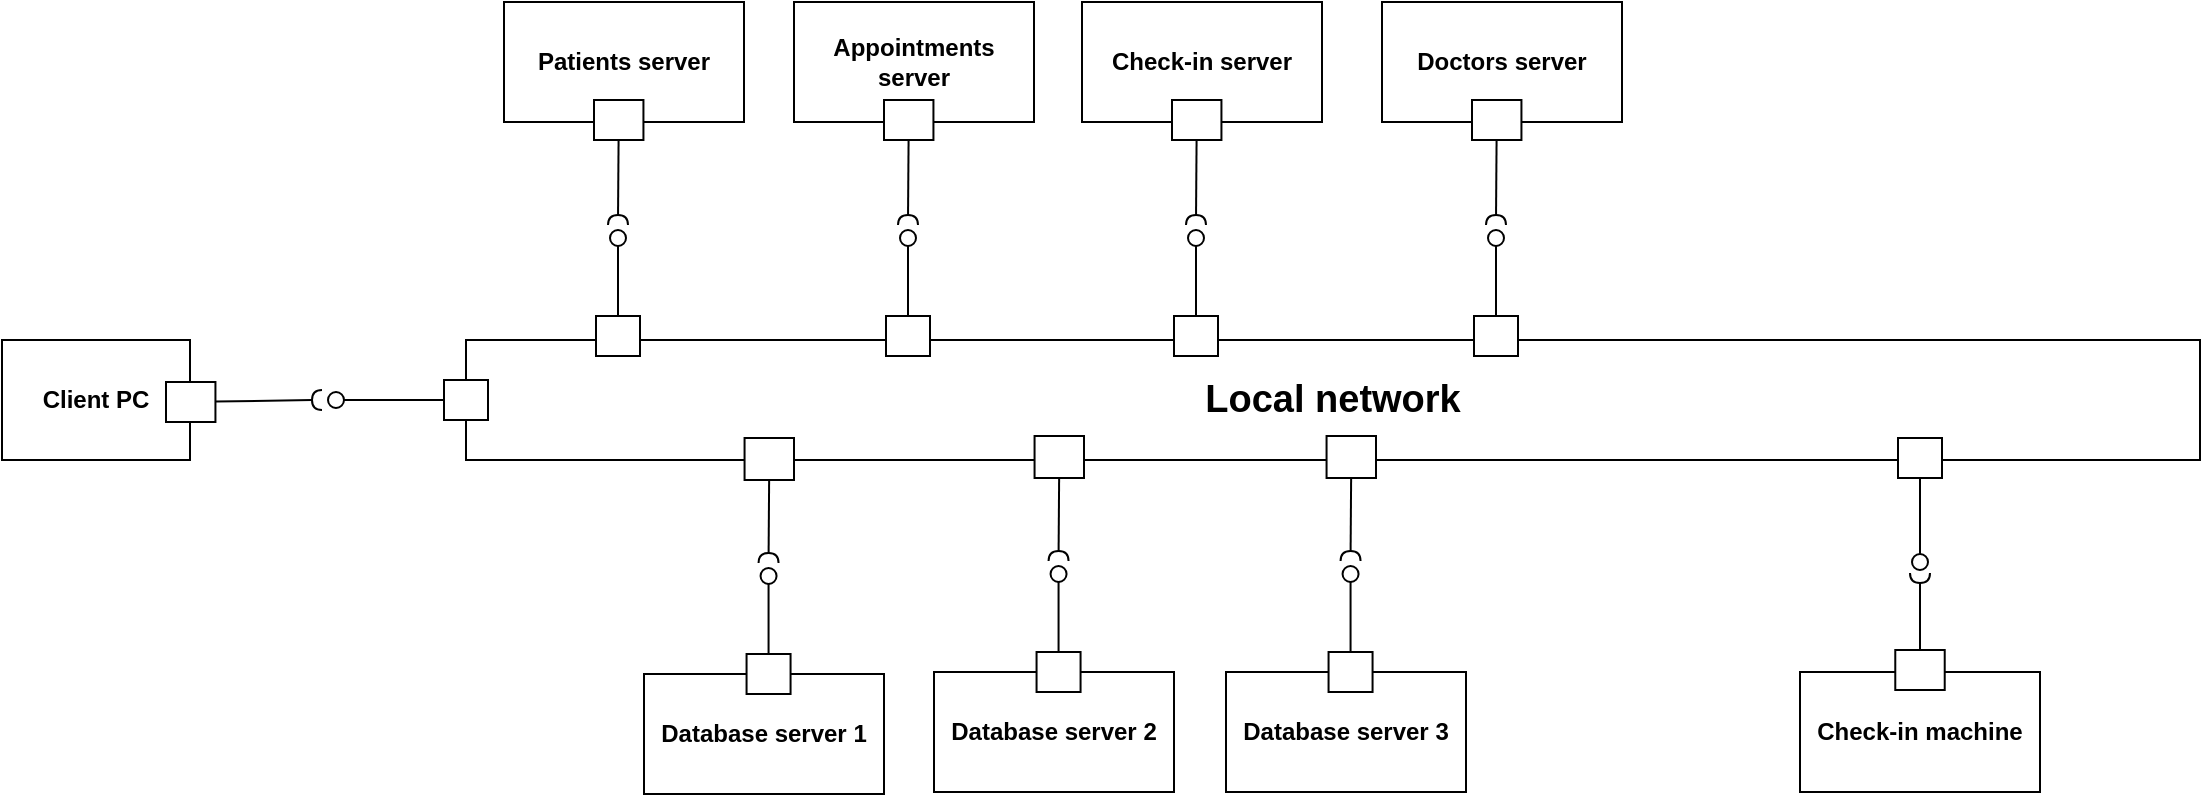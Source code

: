 <mxfile version="24.4.9" type="github">
  <diagram name="Page-1" id="8Iod8fkoqyeIapXZaN_Y">
    <mxGraphModel dx="2173" dy="758" grid="0" gridSize="10" guides="1" tooltips="1" connect="1" arrows="1" fold="1" page="0" pageScale="1" pageWidth="827" pageHeight="1169" math="0" shadow="0">
      <root>
        <mxCell id="0" />
        <mxCell id="1" parent="0" />
        <mxCell id="bfIbjTRq5oWNlbspns5W-1" value="&lt;b&gt;&lt;font style=&quot;font-size: 19px;&quot;&gt;Local network&lt;/font&gt;&lt;/b&gt;" style="rounded=0;whiteSpace=wrap;html=1;" vertex="1" parent="1">
          <mxGeometry x="-189" y="181" width="867" height="60" as="geometry" />
        </mxCell>
        <mxCell id="bfIbjTRq5oWNlbspns5W-7" value="" style="endArrow=none;html=1;rounded=0;align=center;verticalAlign=top;endFill=0;labelBackgroundColor=none;endSize=2;" edge="1" parent="1" source="bfIbjTRq5oWNlbspns5W-10" target="bfIbjTRq5oWNlbspns5W-8">
          <mxGeometry relative="1" as="geometry" />
        </mxCell>
        <mxCell id="bfIbjTRq5oWNlbspns5W-8" value="" style="shape=requiredInterface;html=1;fontSize=11;align=center;fillColor=none;points=[];aspect=fixed;resizable=0;verticalAlign=bottom;labelPosition=center;verticalLabelPosition=top;flipH=1;rotation=90;" vertex="1" parent="1">
          <mxGeometry x="-115.5" y="116" width="5" height="10" as="geometry" />
        </mxCell>
        <mxCell id="bfIbjTRq5oWNlbspns5W-11" value="" style="endArrow=none;html=1;rounded=0;align=center;verticalAlign=top;endFill=0;labelBackgroundColor=none;endSize=2;" edge="1" parent="1" source="bfIbjTRq5oWNlbspns5W-13" target="bfIbjTRq5oWNlbspns5W-12">
          <mxGeometry relative="1" as="geometry">
            <mxPoint x="-123.5" y="142" as="sourcePoint" />
          </mxGeometry>
        </mxCell>
        <mxCell id="bfIbjTRq5oWNlbspns5W-12" value="" style="ellipse;html=1;fontSize=11;align=center;fillColor=none;points=[];aspect=fixed;resizable=0;verticalAlign=bottom;labelPosition=center;verticalLabelPosition=top;flipH=1;" vertex="1" parent="1">
          <mxGeometry x="-117" y="126" width="8" height="8" as="geometry" />
        </mxCell>
        <mxCell id="bfIbjTRq5oWNlbspns5W-13" value="" style="html=1;rounded=0;fillColor=default;" vertex="1" parent="1">
          <mxGeometry x="-124" y="169" width="22" height="20" as="geometry" />
        </mxCell>
        <mxCell id="bfIbjTRq5oWNlbspns5W-14" value="" style="group" vertex="1" connectable="0" parent="1">
          <mxGeometry x="-170" y="12" width="120" height="69" as="geometry" />
        </mxCell>
        <mxCell id="bfIbjTRq5oWNlbspns5W-3" value="&lt;b&gt;Patients server&lt;/b&gt;" style="rounded=0;whiteSpace=wrap;html=1;" vertex="1" parent="bfIbjTRq5oWNlbspns5W-14">
          <mxGeometry width="120" height="60" as="geometry" />
        </mxCell>
        <mxCell id="bfIbjTRq5oWNlbspns5W-10" value="" style="html=1;rounded=0;container=0;" vertex="1" parent="bfIbjTRq5oWNlbspns5W-14">
          <mxGeometry x="45.001" y="49" width="24.719" height="20" as="geometry" />
        </mxCell>
        <mxCell id="bfIbjTRq5oWNlbspns5W-15" value="" style="endArrow=none;html=1;rounded=0;align=center;verticalAlign=top;endFill=0;labelBackgroundColor=none;endSize=2;" edge="1" source="bfIbjTRq5oWNlbspns5W-22" target="bfIbjTRq5oWNlbspns5W-16" parent="1">
          <mxGeometry relative="1" as="geometry" />
        </mxCell>
        <mxCell id="bfIbjTRq5oWNlbspns5W-16" value="" style="shape=requiredInterface;html=1;fontSize=11;align=center;fillColor=none;points=[];aspect=fixed;resizable=0;verticalAlign=bottom;labelPosition=center;verticalLabelPosition=top;flipH=1;rotation=90;" vertex="1" parent="1">
          <mxGeometry x="29.5" y="116" width="5" height="10" as="geometry" />
        </mxCell>
        <mxCell id="bfIbjTRq5oWNlbspns5W-17" value="" style="endArrow=none;html=1;rounded=0;align=center;verticalAlign=top;endFill=0;labelBackgroundColor=none;endSize=2;" edge="1" source="bfIbjTRq5oWNlbspns5W-19" target="bfIbjTRq5oWNlbspns5W-18" parent="1">
          <mxGeometry relative="1" as="geometry">
            <mxPoint x="21.5" y="142" as="sourcePoint" />
          </mxGeometry>
        </mxCell>
        <mxCell id="bfIbjTRq5oWNlbspns5W-18" value="" style="ellipse;html=1;fontSize=11;align=center;fillColor=none;points=[];aspect=fixed;resizable=0;verticalAlign=bottom;labelPosition=center;verticalLabelPosition=top;flipH=1;" vertex="1" parent="1">
          <mxGeometry x="28" y="126" width="8" height="8" as="geometry" />
        </mxCell>
        <mxCell id="bfIbjTRq5oWNlbspns5W-19" value="" style="html=1;rounded=0;fillColor=default;" vertex="1" parent="1">
          <mxGeometry x="21" y="169" width="22" height="20" as="geometry" />
        </mxCell>
        <mxCell id="bfIbjTRq5oWNlbspns5W-20" value="" style="group" vertex="1" connectable="0" parent="1">
          <mxGeometry x="-25" y="12" width="120" height="69" as="geometry" />
        </mxCell>
        <mxCell id="bfIbjTRq5oWNlbspns5W-21" value="&lt;b&gt;Appointments server&lt;/b&gt;" style="rounded=0;whiteSpace=wrap;html=1;" vertex="1" parent="bfIbjTRq5oWNlbspns5W-20">
          <mxGeometry width="120" height="60" as="geometry" />
        </mxCell>
        <mxCell id="bfIbjTRq5oWNlbspns5W-22" value="" style="html=1;rounded=0;container=0;" vertex="1" parent="bfIbjTRq5oWNlbspns5W-20">
          <mxGeometry x="45.001" y="49" width="24.719" height="20" as="geometry" />
        </mxCell>
        <mxCell id="bfIbjTRq5oWNlbspns5W-23" value="" style="endArrow=none;html=1;rounded=0;align=center;verticalAlign=top;endFill=0;labelBackgroundColor=none;endSize=2;" edge="1" source="bfIbjTRq5oWNlbspns5W-30" target="bfIbjTRq5oWNlbspns5W-24" parent="1">
          <mxGeometry relative="1" as="geometry" />
        </mxCell>
        <mxCell id="bfIbjTRq5oWNlbspns5W-24" value="" style="shape=requiredInterface;html=1;fontSize=11;align=center;fillColor=none;points=[];aspect=fixed;resizable=0;verticalAlign=bottom;labelPosition=center;verticalLabelPosition=top;flipH=1;rotation=90;" vertex="1" parent="1">
          <mxGeometry x="173.5" y="116" width="5" height="10" as="geometry" />
        </mxCell>
        <mxCell id="bfIbjTRq5oWNlbspns5W-25" value="" style="endArrow=none;html=1;rounded=0;align=center;verticalAlign=top;endFill=0;labelBackgroundColor=none;endSize=2;" edge="1" source="bfIbjTRq5oWNlbspns5W-27" target="bfIbjTRq5oWNlbspns5W-26" parent="1">
          <mxGeometry relative="1" as="geometry">
            <mxPoint x="165.5" y="142" as="sourcePoint" />
          </mxGeometry>
        </mxCell>
        <mxCell id="bfIbjTRq5oWNlbspns5W-26" value="" style="ellipse;html=1;fontSize=11;align=center;fillColor=none;points=[];aspect=fixed;resizable=0;verticalAlign=bottom;labelPosition=center;verticalLabelPosition=top;flipH=1;" vertex="1" parent="1">
          <mxGeometry x="172" y="126" width="8" height="8" as="geometry" />
        </mxCell>
        <mxCell id="bfIbjTRq5oWNlbspns5W-27" value="" style="html=1;rounded=0;fillColor=default;" vertex="1" parent="1">
          <mxGeometry x="165" y="169" width="22" height="20" as="geometry" />
        </mxCell>
        <mxCell id="bfIbjTRq5oWNlbspns5W-28" value="" style="group" vertex="1" connectable="0" parent="1">
          <mxGeometry x="119" y="12" width="120" height="69" as="geometry" />
        </mxCell>
        <mxCell id="bfIbjTRq5oWNlbspns5W-29" value="&lt;b&gt;Check-in server&lt;/b&gt;" style="rounded=0;whiteSpace=wrap;html=1;" vertex="1" parent="bfIbjTRq5oWNlbspns5W-28">
          <mxGeometry width="120" height="60" as="geometry" />
        </mxCell>
        <mxCell id="bfIbjTRq5oWNlbspns5W-30" value="" style="html=1;rounded=0;container=0;" vertex="1" parent="bfIbjTRq5oWNlbspns5W-28">
          <mxGeometry x="45.001" y="49" width="24.719" height="20" as="geometry" />
        </mxCell>
        <mxCell id="bfIbjTRq5oWNlbspns5W-31" value="" style="endArrow=none;html=1;rounded=0;align=center;verticalAlign=top;endFill=0;labelBackgroundColor=none;endSize=2;" edge="1" source="bfIbjTRq5oWNlbspns5W-38" target="bfIbjTRq5oWNlbspns5W-32" parent="1">
          <mxGeometry relative="1" as="geometry" />
        </mxCell>
        <mxCell id="bfIbjTRq5oWNlbspns5W-32" value="" style="shape=requiredInterface;html=1;fontSize=11;align=center;fillColor=none;points=[];aspect=fixed;resizable=0;verticalAlign=bottom;labelPosition=center;verticalLabelPosition=top;flipH=1;rotation=90;" vertex="1" parent="1">
          <mxGeometry x="323.5" y="116" width="5" height="10" as="geometry" />
        </mxCell>
        <mxCell id="bfIbjTRq5oWNlbspns5W-33" value="" style="endArrow=none;html=1;rounded=0;align=center;verticalAlign=top;endFill=0;labelBackgroundColor=none;endSize=2;" edge="1" source="bfIbjTRq5oWNlbspns5W-35" target="bfIbjTRq5oWNlbspns5W-34" parent="1">
          <mxGeometry relative="1" as="geometry">
            <mxPoint x="315.5" y="142" as="sourcePoint" />
          </mxGeometry>
        </mxCell>
        <mxCell id="bfIbjTRq5oWNlbspns5W-34" value="" style="ellipse;html=1;fontSize=11;align=center;fillColor=none;points=[];aspect=fixed;resizable=0;verticalAlign=bottom;labelPosition=center;verticalLabelPosition=top;flipH=1;" vertex="1" parent="1">
          <mxGeometry x="322" y="126" width="8" height="8" as="geometry" />
        </mxCell>
        <mxCell id="bfIbjTRq5oWNlbspns5W-35" value="" style="html=1;rounded=0;fillColor=default;" vertex="1" parent="1">
          <mxGeometry x="315" y="169" width="22" height="20" as="geometry" />
        </mxCell>
        <mxCell id="bfIbjTRq5oWNlbspns5W-36" value="" style="group" vertex="1" connectable="0" parent="1">
          <mxGeometry x="269" y="12" width="120" height="69" as="geometry" />
        </mxCell>
        <mxCell id="bfIbjTRq5oWNlbspns5W-37" value="&lt;b&gt;Doctors server&lt;/b&gt;" style="rounded=0;whiteSpace=wrap;html=1;" vertex="1" parent="bfIbjTRq5oWNlbspns5W-36">
          <mxGeometry width="120" height="60" as="geometry" />
        </mxCell>
        <mxCell id="bfIbjTRq5oWNlbspns5W-38" value="" style="html=1;rounded=0;container=0;" vertex="1" parent="bfIbjTRq5oWNlbspns5W-36">
          <mxGeometry x="45.001" y="49" width="24.719" height="20" as="geometry" />
        </mxCell>
        <mxCell id="bfIbjTRq5oWNlbspns5W-39" value="" style="endArrow=none;html=1;rounded=0;align=center;verticalAlign=top;endFill=0;labelBackgroundColor=none;endSize=2;" edge="1" source="bfIbjTRq5oWNlbspns5W-46" target="bfIbjTRq5oWNlbspns5W-40" parent="1">
          <mxGeometry relative="1" as="geometry" />
        </mxCell>
        <mxCell id="bfIbjTRq5oWNlbspns5W-40" value="" style="shape=requiredInterface;html=1;fontSize=11;align=center;fillColor=none;points=[];aspect=fixed;resizable=0;verticalAlign=bottom;labelPosition=center;verticalLabelPosition=top;flipH=1;rotation=90;" vertex="1" parent="1">
          <mxGeometry x="-40.22" y="285" width="5" height="10" as="geometry" />
        </mxCell>
        <mxCell id="bfIbjTRq5oWNlbspns5W-41" value="" style="endArrow=none;html=1;rounded=0;align=center;verticalAlign=top;endFill=0;labelBackgroundColor=none;endSize=2;" edge="1" source="bfIbjTRq5oWNlbspns5W-43" target="bfIbjTRq5oWNlbspns5W-42" parent="1">
          <mxGeometry relative="1" as="geometry">
            <mxPoint x="-48.22" y="311" as="sourcePoint" />
          </mxGeometry>
        </mxCell>
        <mxCell id="bfIbjTRq5oWNlbspns5W-42" value="" style="ellipse;html=1;fontSize=11;align=center;fillColor=none;points=[];aspect=fixed;resizable=0;verticalAlign=bottom;labelPosition=center;verticalLabelPosition=top;flipH=1;" vertex="1" parent="1">
          <mxGeometry x="-41.72" y="295" width="8" height="8" as="geometry" />
        </mxCell>
        <mxCell id="bfIbjTRq5oWNlbspns5W-46" value="" style="html=1;rounded=0;container=0;" vertex="1" parent="1">
          <mxGeometry x="-49.72" y="230" width="24.72" height="21" as="geometry" />
        </mxCell>
        <mxCell id="bfIbjTRq5oWNlbspns5W-47" value="" style="group" vertex="1" connectable="0" parent="1">
          <mxGeometry x="-100" y="338" width="120" height="70" as="geometry" />
        </mxCell>
        <mxCell id="bfIbjTRq5oWNlbspns5W-45" value="&lt;b&gt;Database server 1&lt;/b&gt;" style="rounded=0;whiteSpace=wrap;html=1;" vertex="1" parent="bfIbjTRq5oWNlbspns5W-47">
          <mxGeometry y="10" width="120" height="60" as="geometry" />
        </mxCell>
        <mxCell id="bfIbjTRq5oWNlbspns5W-43" value="" style="html=1;rounded=0;fillColor=default;" vertex="1" parent="bfIbjTRq5oWNlbspns5W-47">
          <mxGeometry x="51.28" width="22" height="20" as="geometry" />
        </mxCell>
        <mxCell id="bfIbjTRq5oWNlbspns5W-48" value="" style="endArrow=none;html=1;rounded=0;align=center;verticalAlign=top;endFill=0;labelBackgroundColor=none;endSize=2;" edge="1" source="bfIbjTRq5oWNlbspns5W-52" target="bfIbjTRq5oWNlbspns5W-49" parent="1">
          <mxGeometry relative="1" as="geometry" />
        </mxCell>
        <mxCell id="bfIbjTRq5oWNlbspns5W-49" value="" style="shape=requiredInterface;html=1;fontSize=11;align=center;fillColor=none;points=[];aspect=fixed;resizable=0;verticalAlign=bottom;labelPosition=center;verticalLabelPosition=top;flipH=1;rotation=90;" vertex="1" parent="1">
          <mxGeometry x="104.78" y="284" width="5" height="10" as="geometry" />
        </mxCell>
        <mxCell id="bfIbjTRq5oWNlbspns5W-50" value="" style="endArrow=none;html=1;rounded=0;align=center;verticalAlign=top;endFill=0;labelBackgroundColor=none;endSize=2;" edge="1" source="bfIbjTRq5oWNlbspns5W-55" target="bfIbjTRq5oWNlbspns5W-51" parent="1">
          <mxGeometry relative="1" as="geometry">
            <mxPoint x="96.78" y="310" as="sourcePoint" />
          </mxGeometry>
        </mxCell>
        <mxCell id="bfIbjTRq5oWNlbspns5W-51" value="" style="ellipse;html=1;fontSize=11;align=center;fillColor=none;points=[];aspect=fixed;resizable=0;verticalAlign=bottom;labelPosition=center;verticalLabelPosition=top;flipH=1;" vertex="1" parent="1">
          <mxGeometry x="103.28" y="294" width="8" height="8" as="geometry" />
        </mxCell>
        <mxCell id="bfIbjTRq5oWNlbspns5W-52" value="" style="html=1;rounded=0;container=0;" vertex="1" parent="1">
          <mxGeometry x="95.28" y="229" width="24.72" height="21" as="geometry" />
        </mxCell>
        <mxCell id="bfIbjTRq5oWNlbspns5W-53" value="" style="group" vertex="1" connectable="0" parent="1">
          <mxGeometry x="45" y="337" width="120" height="70" as="geometry" />
        </mxCell>
        <mxCell id="bfIbjTRq5oWNlbspns5W-54" value="&lt;b&gt;Database server 2&lt;/b&gt;" style="rounded=0;whiteSpace=wrap;html=1;" vertex="1" parent="bfIbjTRq5oWNlbspns5W-53">
          <mxGeometry y="10" width="120" height="60" as="geometry" />
        </mxCell>
        <mxCell id="bfIbjTRq5oWNlbspns5W-55" value="" style="html=1;rounded=0;fillColor=default;" vertex="1" parent="bfIbjTRq5oWNlbspns5W-53">
          <mxGeometry x="51.28" width="22" height="20" as="geometry" />
        </mxCell>
        <mxCell id="bfIbjTRq5oWNlbspns5W-56" value="" style="endArrow=none;html=1;rounded=0;align=center;verticalAlign=top;endFill=0;labelBackgroundColor=none;endSize=2;" edge="1" source="bfIbjTRq5oWNlbspns5W-60" target="bfIbjTRq5oWNlbspns5W-57" parent="1">
          <mxGeometry relative="1" as="geometry" />
        </mxCell>
        <mxCell id="bfIbjTRq5oWNlbspns5W-57" value="" style="shape=requiredInterface;html=1;fontSize=11;align=center;fillColor=none;points=[];aspect=fixed;resizable=0;verticalAlign=bottom;labelPosition=center;verticalLabelPosition=top;flipH=1;rotation=90;" vertex="1" parent="1">
          <mxGeometry x="250.78" y="284" width="5" height="10" as="geometry" />
        </mxCell>
        <mxCell id="bfIbjTRq5oWNlbspns5W-58" value="" style="endArrow=none;html=1;rounded=0;align=center;verticalAlign=top;endFill=0;labelBackgroundColor=none;endSize=2;" edge="1" source="bfIbjTRq5oWNlbspns5W-63" target="bfIbjTRq5oWNlbspns5W-59" parent="1">
          <mxGeometry relative="1" as="geometry">
            <mxPoint x="242.78" y="310" as="sourcePoint" />
          </mxGeometry>
        </mxCell>
        <mxCell id="bfIbjTRq5oWNlbspns5W-59" value="" style="ellipse;html=1;fontSize=11;align=center;fillColor=none;points=[];aspect=fixed;resizable=0;verticalAlign=bottom;labelPosition=center;verticalLabelPosition=top;flipH=1;" vertex="1" parent="1">
          <mxGeometry x="249.28" y="294" width="8" height="8" as="geometry" />
        </mxCell>
        <mxCell id="bfIbjTRq5oWNlbspns5W-60" value="" style="html=1;rounded=0;container=0;" vertex="1" parent="1">
          <mxGeometry x="241.28" y="229" width="24.72" height="21" as="geometry" />
        </mxCell>
        <mxCell id="bfIbjTRq5oWNlbspns5W-61" value="" style="group" vertex="1" connectable="0" parent="1">
          <mxGeometry x="191" y="337" width="120" height="70" as="geometry" />
        </mxCell>
        <mxCell id="bfIbjTRq5oWNlbspns5W-62" value="&lt;b&gt;Database server 3&lt;/b&gt;" style="rounded=0;whiteSpace=wrap;html=1;" vertex="1" parent="bfIbjTRq5oWNlbspns5W-61">
          <mxGeometry y="10" width="120" height="60" as="geometry" />
        </mxCell>
        <mxCell id="bfIbjTRq5oWNlbspns5W-63" value="" style="html=1;rounded=0;fillColor=default;" vertex="1" parent="bfIbjTRq5oWNlbspns5W-61">
          <mxGeometry x="51.28" width="22" height="20" as="geometry" />
        </mxCell>
        <mxCell id="bfIbjTRq5oWNlbspns5W-73" value="" style="endArrow=none;html=1;rounded=0;align=center;verticalAlign=top;endFill=0;labelBackgroundColor=none;endSize=2;" edge="1" source="bfIbjTRq5oWNlbspns5W-75" target="bfIbjTRq5oWNlbspns5W-74" parent="1">
          <mxGeometry relative="1" as="geometry">
            <mxPoint x="-269.5" y="160" as="sourcePoint" />
          </mxGeometry>
        </mxCell>
        <mxCell id="bfIbjTRq5oWNlbspns5W-74" value="" style="ellipse;html=1;fontSize=11;align=center;fillColor=none;points=[];aspect=fixed;resizable=0;verticalAlign=bottom;labelPosition=center;verticalLabelPosition=top;flipH=1;" vertex="1" parent="1">
          <mxGeometry x="-258" y="207" width="8" height="8" as="geometry" />
        </mxCell>
        <mxCell id="bfIbjTRq5oWNlbspns5W-75" value="" style="html=1;rounded=0;fillColor=default;" vertex="1" parent="1">
          <mxGeometry x="-200" y="201" width="22" height="20" as="geometry" />
        </mxCell>
        <mxCell id="bfIbjTRq5oWNlbspns5W-76" value="" style="endArrow=none;html=1;rounded=0;align=center;verticalAlign=top;endFill=0;labelBackgroundColor=none;endSize=2;" edge="1" source="bfIbjTRq5oWNlbspns5W-78" target="bfIbjTRq5oWNlbspns5W-77" parent="1">
          <mxGeometry relative="1" as="geometry" />
        </mxCell>
        <mxCell id="bfIbjTRq5oWNlbspns5W-77" value="" style="shape=requiredInterface;html=1;fontSize=11;align=center;fillColor=none;points=[];aspect=fixed;resizable=0;verticalAlign=bottom;labelPosition=center;verticalLabelPosition=top;flipH=1;rotation=0;" vertex="1" parent="1">
          <mxGeometry x="-266" y="206" width="5" height="10" as="geometry" />
        </mxCell>
        <mxCell id="bfIbjTRq5oWNlbspns5W-81" value="" style="group" vertex="1" connectable="0" parent="1">
          <mxGeometry x="-421" y="181" width="106.72" height="60" as="geometry" />
        </mxCell>
        <mxCell id="bfIbjTRq5oWNlbspns5W-70" value="&lt;b&gt;Client PC&lt;/b&gt;" style="rounded=0;whiteSpace=wrap;html=1;" vertex="1" parent="bfIbjTRq5oWNlbspns5W-81">
          <mxGeometry width="94" height="60" as="geometry" />
        </mxCell>
        <mxCell id="bfIbjTRq5oWNlbspns5W-78" value="" style="html=1;rounded=0;container=0;" vertex="1" parent="bfIbjTRq5oWNlbspns5W-81">
          <mxGeometry x="82.001" y="21" width="24.719" height="20" as="geometry" />
        </mxCell>
        <mxCell id="bfIbjTRq5oWNlbspns5W-90" value="" style="endArrow=none;html=1;rounded=0;align=center;verticalAlign=top;endFill=0;labelBackgroundColor=none;endSize=2;" edge="1" source="bfIbjTRq5oWNlbspns5W-97" target="bfIbjTRq5oWNlbspns5W-91" parent="1">
          <mxGeometry relative="1" as="geometry" />
        </mxCell>
        <mxCell id="bfIbjTRq5oWNlbspns5W-91" value="" style="shape=requiredInterface;html=1;fontSize=11;align=center;fillColor=none;points=[];aspect=fixed;resizable=0;verticalAlign=bottom;labelPosition=center;verticalLabelPosition=top;flipH=1;rotation=-90;" vertex="1" parent="1">
          <mxGeometry x="535.5" y="295" width="5" height="10" as="geometry" />
        </mxCell>
        <mxCell id="bfIbjTRq5oWNlbspns5W-92" value="" style="endArrow=none;html=1;rounded=0;align=center;verticalAlign=top;endFill=0;labelBackgroundColor=none;endSize=2;" edge="1" source="bfIbjTRq5oWNlbspns5W-94" target="bfIbjTRq5oWNlbspns5W-93" parent="1">
          <mxGeometry relative="1" as="geometry">
            <mxPoint x="408.5" y="325" as="sourcePoint" />
          </mxGeometry>
        </mxCell>
        <mxCell id="bfIbjTRq5oWNlbspns5W-93" value="" style="ellipse;html=1;fontSize=11;align=center;fillColor=none;points=[];aspect=fixed;resizable=0;verticalAlign=bottom;labelPosition=center;verticalLabelPosition=top;flipH=1;" vertex="1" parent="1">
          <mxGeometry x="534" y="288" width="8" height="8" as="geometry" />
        </mxCell>
        <mxCell id="bfIbjTRq5oWNlbspns5W-94" value="" style="html=1;rounded=0;fillColor=default;" vertex="1" parent="1">
          <mxGeometry x="527" y="230" width="22" height="20" as="geometry" />
        </mxCell>
        <mxCell id="bfIbjTRq5oWNlbspns5W-98" value="" style="group" vertex="1" connectable="0" parent="1">
          <mxGeometry x="478" y="336" width="120" height="71" as="geometry" />
        </mxCell>
        <mxCell id="bfIbjTRq5oWNlbspns5W-96" value="&lt;b&gt;Check-in machine&lt;/b&gt;" style="rounded=0;whiteSpace=wrap;html=1;container=0;" vertex="1" parent="bfIbjTRq5oWNlbspns5W-98">
          <mxGeometry y="11" width="120" height="60" as="geometry" />
        </mxCell>
        <mxCell id="bfIbjTRq5oWNlbspns5W-97" value="" style="html=1;rounded=0;container=0;" vertex="1" parent="bfIbjTRq5oWNlbspns5W-98">
          <mxGeometry x="47.641" width="24.719" height="20" as="geometry" />
        </mxCell>
      </root>
    </mxGraphModel>
  </diagram>
</mxfile>
